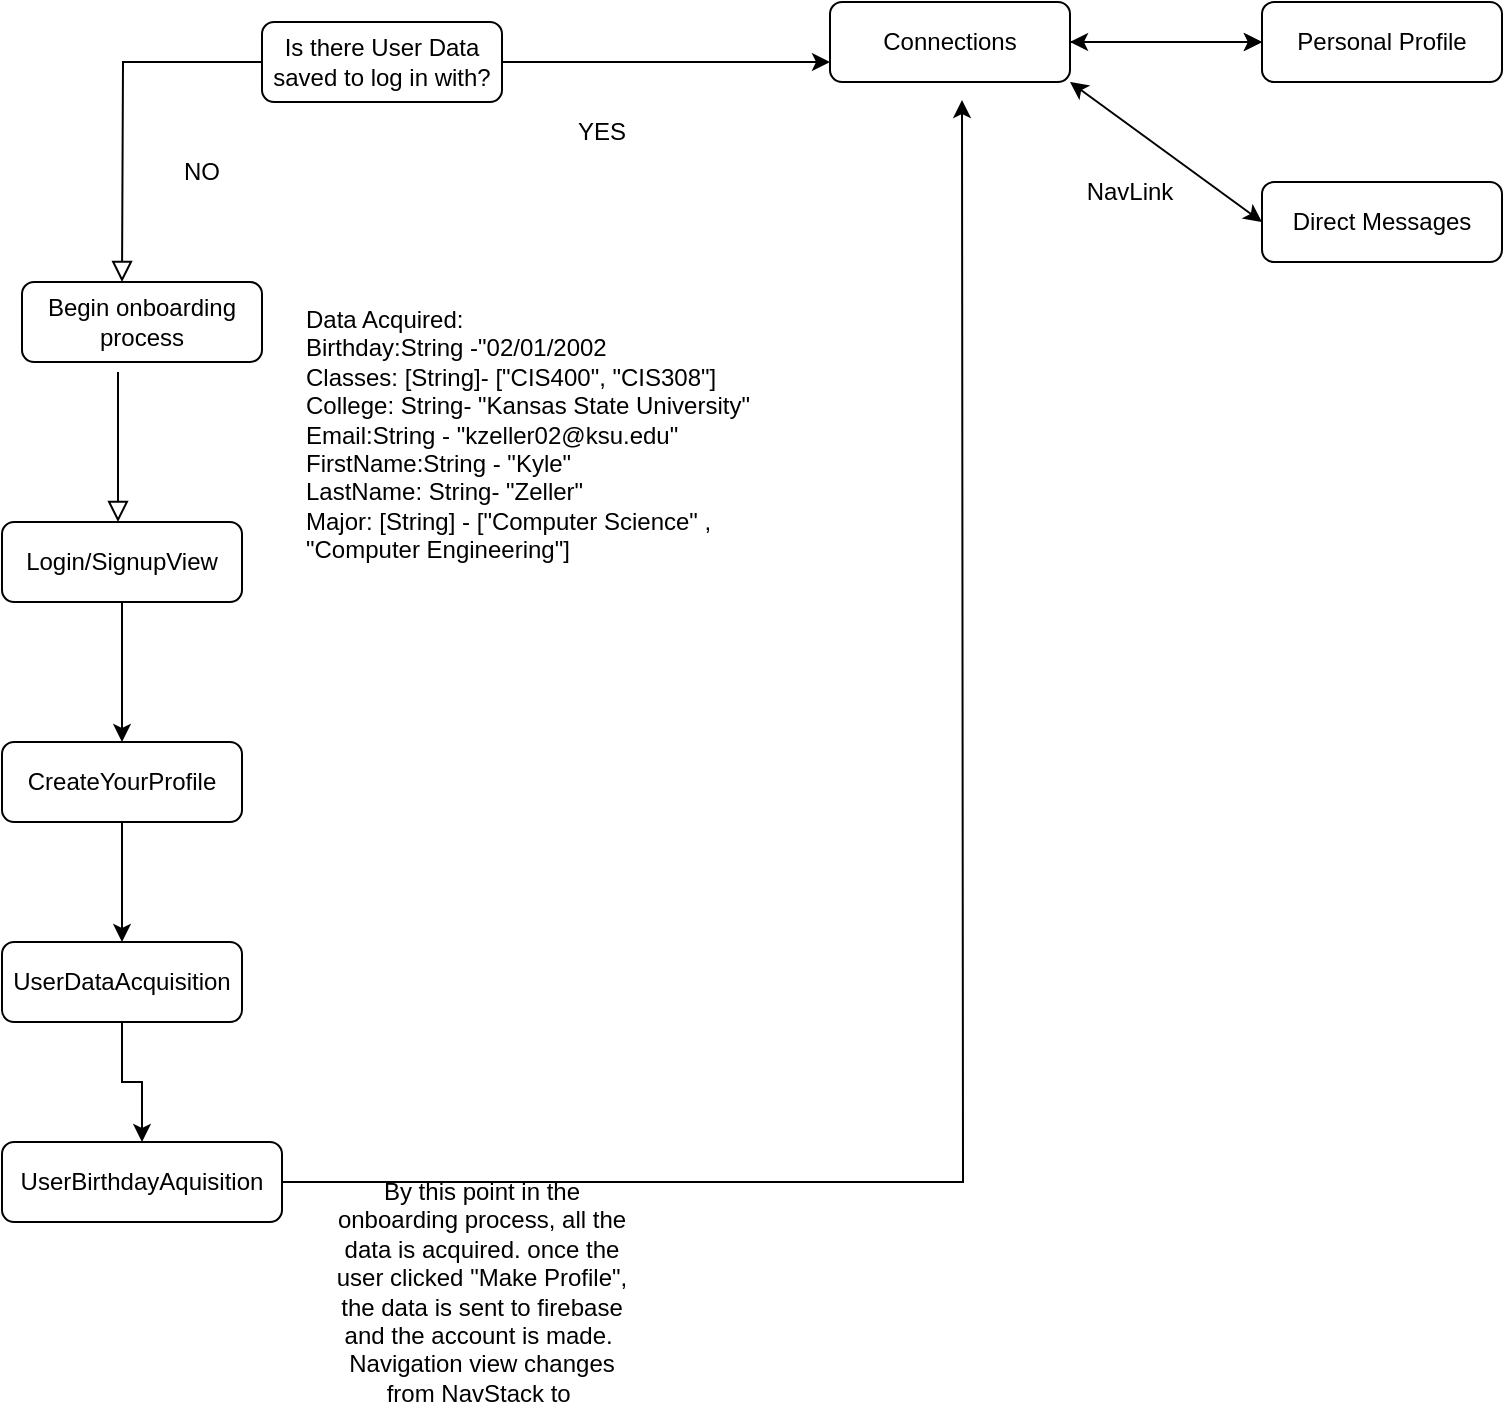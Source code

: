 <mxfile version="20.7.4" type="device"><diagram id="C5RBs43oDa-KdzZeNtuy" name="Page-1"><mxGraphModel dx="954" dy="675" grid="1" gridSize="10" guides="1" tooltips="1" connect="1" arrows="1" fold="1" page="1" pageScale="1" pageWidth="827" pageHeight="1169" math="0" shadow="0"><root><mxCell id="WIyWlLk6GJQsqaUBKTNV-0"/><mxCell id="WIyWlLk6GJQsqaUBKTNV-1" parent="WIyWlLk6GJQsqaUBKTNV-0"/><mxCell id="WIyWlLk6GJQsqaUBKTNV-2" value="" style="rounded=0;html=1;jettySize=auto;orthogonalLoop=1;fontSize=11;endArrow=block;endFill=0;endSize=8;strokeWidth=1;shadow=0;labelBackgroundColor=none;edgeStyle=orthogonalEdgeStyle;" parent="WIyWlLk6GJQsqaUBKTNV-1" source="WIyWlLk6GJQsqaUBKTNV-3" edge="1"><mxGeometry relative="1" as="geometry"><mxPoint x="60" y="200" as="targetPoint"/></mxGeometry></mxCell><mxCell id="fI3hCYQUp4uGc5F1QF63-41" style="edgeStyle=orthogonalEdgeStyle;rounded=0;orthogonalLoop=1;jettySize=auto;html=1;entryX=0;entryY=0.75;entryDx=0;entryDy=0;" edge="1" parent="WIyWlLk6GJQsqaUBKTNV-1" source="WIyWlLk6GJQsqaUBKTNV-3" target="fI3hCYQUp4uGc5F1QF63-39"><mxGeometry relative="1" as="geometry"/></mxCell><mxCell id="WIyWlLk6GJQsqaUBKTNV-3" value="Is there User Data saved to log in with?&lt;br&gt;" style="rounded=1;whiteSpace=wrap;html=1;fontSize=12;glass=0;strokeWidth=1;shadow=0;" parent="WIyWlLk6GJQsqaUBKTNV-1" vertex="1"><mxGeometry x="130" y="70" width="120" height="40" as="geometry"/></mxCell><mxCell id="fI3hCYQUp4uGc5F1QF63-1" value="NO" style="text;html=1;strokeColor=none;fillColor=none;align=center;verticalAlign=middle;whiteSpace=wrap;rounded=0;" vertex="1" parent="WIyWlLk6GJQsqaUBKTNV-1"><mxGeometry x="70" y="130" width="60" height="30" as="geometry"/></mxCell><mxCell id="fI3hCYQUp4uGc5F1QF63-2" value="YES" style="text;html=1;strokeColor=none;fillColor=none;align=center;verticalAlign=middle;whiteSpace=wrap;rounded=0;" vertex="1" parent="WIyWlLk6GJQsqaUBKTNV-1"><mxGeometry x="270" y="110" width="60" height="30" as="geometry"/></mxCell><mxCell id="fI3hCYQUp4uGc5F1QF63-3" value="Begin onboarding process" style="rounded=1;whiteSpace=wrap;html=1;fontSize=12;glass=0;strokeWidth=1;shadow=0;" vertex="1" parent="WIyWlLk6GJQsqaUBKTNV-1"><mxGeometry x="10" y="200" width="120" height="40" as="geometry"/></mxCell><mxCell id="fI3hCYQUp4uGc5F1QF63-4" value="Data Acquired:&lt;br&gt;Birthday:String -&quot;02/01/2002&lt;br&gt;Classes: [String]- [&quot;CIS400&quot;, &quot;CIS308&quot;]&lt;br&gt;College: String- &quot;Kansas State University&quot;&lt;br&gt;Email:String - &quot;kzeller02@ksu.edu&quot;&lt;br&gt;FirstName:String - &quot;Kyle&quot;&lt;br&gt;LastName: String- &quot;Zeller&quot;&lt;br&gt;Major: [String] - [&quot;Computer Science&quot; , &quot;Computer Engineering&quot;]&lt;br&gt;" style="text;html=1;strokeColor=none;fillColor=none;align=left;verticalAlign=top;whiteSpace=wrap;rounded=0;imageVerticalAlign=top;" vertex="1" parent="WIyWlLk6GJQsqaUBKTNV-1"><mxGeometry x="150" y="205" width="230" height="145" as="geometry"/></mxCell><mxCell id="fI3hCYQUp4uGc5F1QF63-28" value="" style="edgeStyle=orthogonalEdgeStyle;rounded=0;orthogonalLoop=1;jettySize=auto;html=1;" edge="1" parent="WIyWlLk6GJQsqaUBKTNV-1" source="fI3hCYQUp4uGc5F1QF63-8" target="fI3hCYQUp4uGc5F1QF63-9"><mxGeometry relative="1" as="geometry"/></mxCell><mxCell id="fI3hCYQUp4uGc5F1QF63-8" value="Login/SignupView" style="rounded=1;whiteSpace=wrap;html=1;fontSize=12;glass=0;strokeWidth=1;shadow=0;" vertex="1" parent="WIyWlLk6GJQsqaUBKTNV-1"><mxGeometry y="320" width="120" height="40" as="geometry"/></mxCell><mxCell id="fI3hCYQUp4uGc5F1QF63-31" value="" style="edgeStyle=orthogonalEdgeStyle;rounded=0;orthogonalLoop=1;jettySize=auto;html=1;" edge="1" parent="WIyWlLk6GJQsqaUBKTNV-1" source="fI3hCYQUp4uGc5F1QF63-9"><mxGeometry relative="1" as="geometry"><mxPoint x="60" y="530" as="targetPoint"/></mxGeometry></mxCell><mxCell id="fI3hCYQUp4uGc5F1QF63-9" value="CreateYourProfile" style="rounded=1;whiteSpace=wrap;html=1;fontSize=12;glass=0;strokeWidth=1;shadow=0;" vertex="1" parent="WIyWlLk6GJQsqaUBKTNV-1"><mxGeometry y="430" width="120" height="40" as="geometry"/></mxCell><mxCell id="fI3hCYQUp4uGc5F1QF63-13" value="" style="rounded=0;html=1;jettySize=auto;orthogonalLoop=1;fontSize=11;endArrow=block;endFill=0;endSize=8;strokeWidth=1;shadow=0;labelBackgroundColor=none;edgeStyle=orthogonalEdgeStyle;exitX=0.4;exitY=1.125;exitDx=0;exitDy=0;exitPerimeter=0;" edge="1" parent="WIyWlLk6GJQsqaUBKTNV-1"><mxGeometry relative="1" as="geometry"><mxPoint x="58" y="245" as="sourcePoint"/><mxPoint x="58" y="320" as="targetPoint"/><Array as="points"><mxPoint x="58" y="320"/></Array></mxGeometry></mxCell><mxCell id="fI3hCYQUp4uGc5F1QF63-34" value="" style="edgeStyle=orthogonalEdgeStyle;rounded=0;orthogonalLoop=1;jettySize=auto;html=1;" edge="1" parent="WIyWlLk6GJQsqaUBKTNV-1" source="fI3hCYQUp4uGc5F1QF63-32" target="fI3hCYQUp4uGc5F1QF63-33"><mxGeometry relative="1" as="geometry"/></mxCell><mxCell id="fI3hCYQUp4uGc5F1QF63-32" value="UserDataAcquisition" style="rounded=1;whiteSpace=wrap;html=1;fontSize=12;glass=0;strokeWidth=1;shadow=0;" vertex="1" parent="WIyWlLk6GJQsqaUBKTNV-1"><mxGeometry y="530" width="120" height="40" as="geometry"/></mxCell><mxCell id="fI3hCYQUp4uGc5F1QF63-38" style="edgeStyle=orthogonalEdgeStyle;rounded=0;orthogonalLoop=1;jettySize=auto;html=1;" edge="1" parent="WIyWlLk6GJQsqaUBKTNV-1" source="fI3hCYQUp4uGc5F1QF63-33"><mxGeometry relative="1" as="geometry"><mxPoint x="480" y="109" as="targetPoint"/></mxGeometry></mxCell><mxCell id="fI3hCYQUp4uGc5F1QF63-33" value="UserBirthdayAquisition&lt;br&gt;" style="rounded=1;whiteSpace=wrap;html=1;fontSize=12;glass=0;strokeWidth=1;shadow=0;" vertex="1" parent="WIyWlLk6GJQsqaUBKTNV-1"><mxGeometry y="630" width="140" height="40" as="geometry"/></mxCell><mxCell id="fI3hCYQUp4uGc5F1QF63-36" value="By this point in the onboarding process, all the data is acquired. once the user clicked &quot;Make Profile&quot;, the data is sent to firebase and the account is made.&amp;nbsp;&lt;br&gt;Navigation view changes from NavStack to&amp;nbsp;" style="text;html=1;strokeColor=none;fillColor=none;align=center;verticalAlign=middle;whiteSpace=wrap;rounded=0;" vertex="1" parent="WIyWlLk6GJQsqaUBKTNV-1"><mxGeometry x="160" y="640" width="160" height="130" as="geometry"/></mxCell><mxCell id="fI3hCYQUp4uGc5F1QF63-43" value="" style="edgeStyle=orthogonalEdgeStyle;rounded=0;orthogonalLoop=1;jettySize=auto;html=1;" edge="1" parent="WIyWlLk6GJQsqaUBKTNV-1" source="fI3hCYQUp4uGc5F1QF63-39" target="fI3hCYQUp4uGc5F1QF63-42"><mxGeometry relative="1" as="geometry"><Array as="points"><mxPoint x="580" y="80"/><mxPoint x="580" y="80"/></Array></mxGeometry></mxCell><mxCell id="fI3hCYQUp4uGc5F1QF63-39" value="Connections" style="rounded=1;whiteSpace=wrap;html=1;fontSize=12;glass=0;strokeWidth=1;shadow=0;" vertex="1" parent="WIyWlLk6GJQsqaUBKTNV-1"><mxGeometry x="414" y="60" width="120" height="40" as="geometry"/></mxCell><mxCell id="fI3hCYQUp4uGc5F1QF63-42" value="Personal Profile&lt;br&gt;" style="rounded=1;whiteSpace=wrap;html=1;fontSize=12;glass=0;strokeWidth=1;shadow=0;" vertex="1" parent="WIyWlLk6GJQsqaUBKTNV-1"><mxGeometry x="630" y="60" width="120" height="40" as="geometry"/></mxCell><mxCell id="fI3hCYQUp4uGc5F1QF63-47" value="" style="endArrow=classic;startArrow=classic;html=1;rounded=0;exitX=1;exitY=0.5;exitDx=0;exitDy=0;entryX=0;entryY=0.5;entryDx=0;entryDy=0;" edge="1" parent="WIyWlLk6GJQsqaUBKTNV-1" source="fI3hCYQUp4uGc5F1QF63-39" target="fI3hCYQUp4uGc5F1QF63-42"><mxGeometry width="50" height="50" relative="1" as="geometry"><mxPoint x="430" y="220" as="sourcePoint"/><mxPoint x="560" y="210" as="targetPoint"/><Array as="points"><mxPoint x="580" y="80"/></Array></mxGeometry></mxCell><mxCell id="fI3hCYQUp4uGc5F1QF63-48" value="Direct Messages&lt;br&gt;" style="rounded=1;whiteSpace=wrap;html=1;fontSize=12;glass=0;strokeWidth=1;shadow=0;" vertex="1" parent="WIyWlLk6GJQsqaUBKTNV-1"><mxGeometry x="630" y="150" width="120" height="40" as="geometry"/></mxCell><mxCell id="fI3hCYQUp4uGc5F1QF63-50" value="" style="endArrow=classic;startArrow=classic;html=1;rounded=0;entryX=0;entryY=0.5;entryDx=0;entryDy=0;exitX=1;exitY=1;exitDx=0;exitDy=0;" edge="1" parent="WIyWlLk6GJQsqaUBKTNV-1" source="fI3hCYQUp4uGc5F1QF63-39" target="fI3hCYQUp4uGc5F1QF63-48"><mxGeometry width="50" height="50" relative="1" as="geometry"><mxPoint x="550" y="170" as="sourcePoint"/><mxPoint x="600" y="120" as="targetPoint"/></mxGeometry></mxCell><mxCell id="fI3hCYQUp4uGc5F1QF63-51" value="NavLink&lt;br&gt;" style="text;html=1;strokeColor=none;fillColor=none;align=center;verticalAlign=middle;whiteSpace=wrap;rounded=0;" vertex="1" parent="WIyWlLk6GJQsqaUBKTNV-1"><mxGeometry x="534" y="140" width="60" height="30" as="geometry"/></mxCell></root></mxGraphModel></diagram></mxfile>